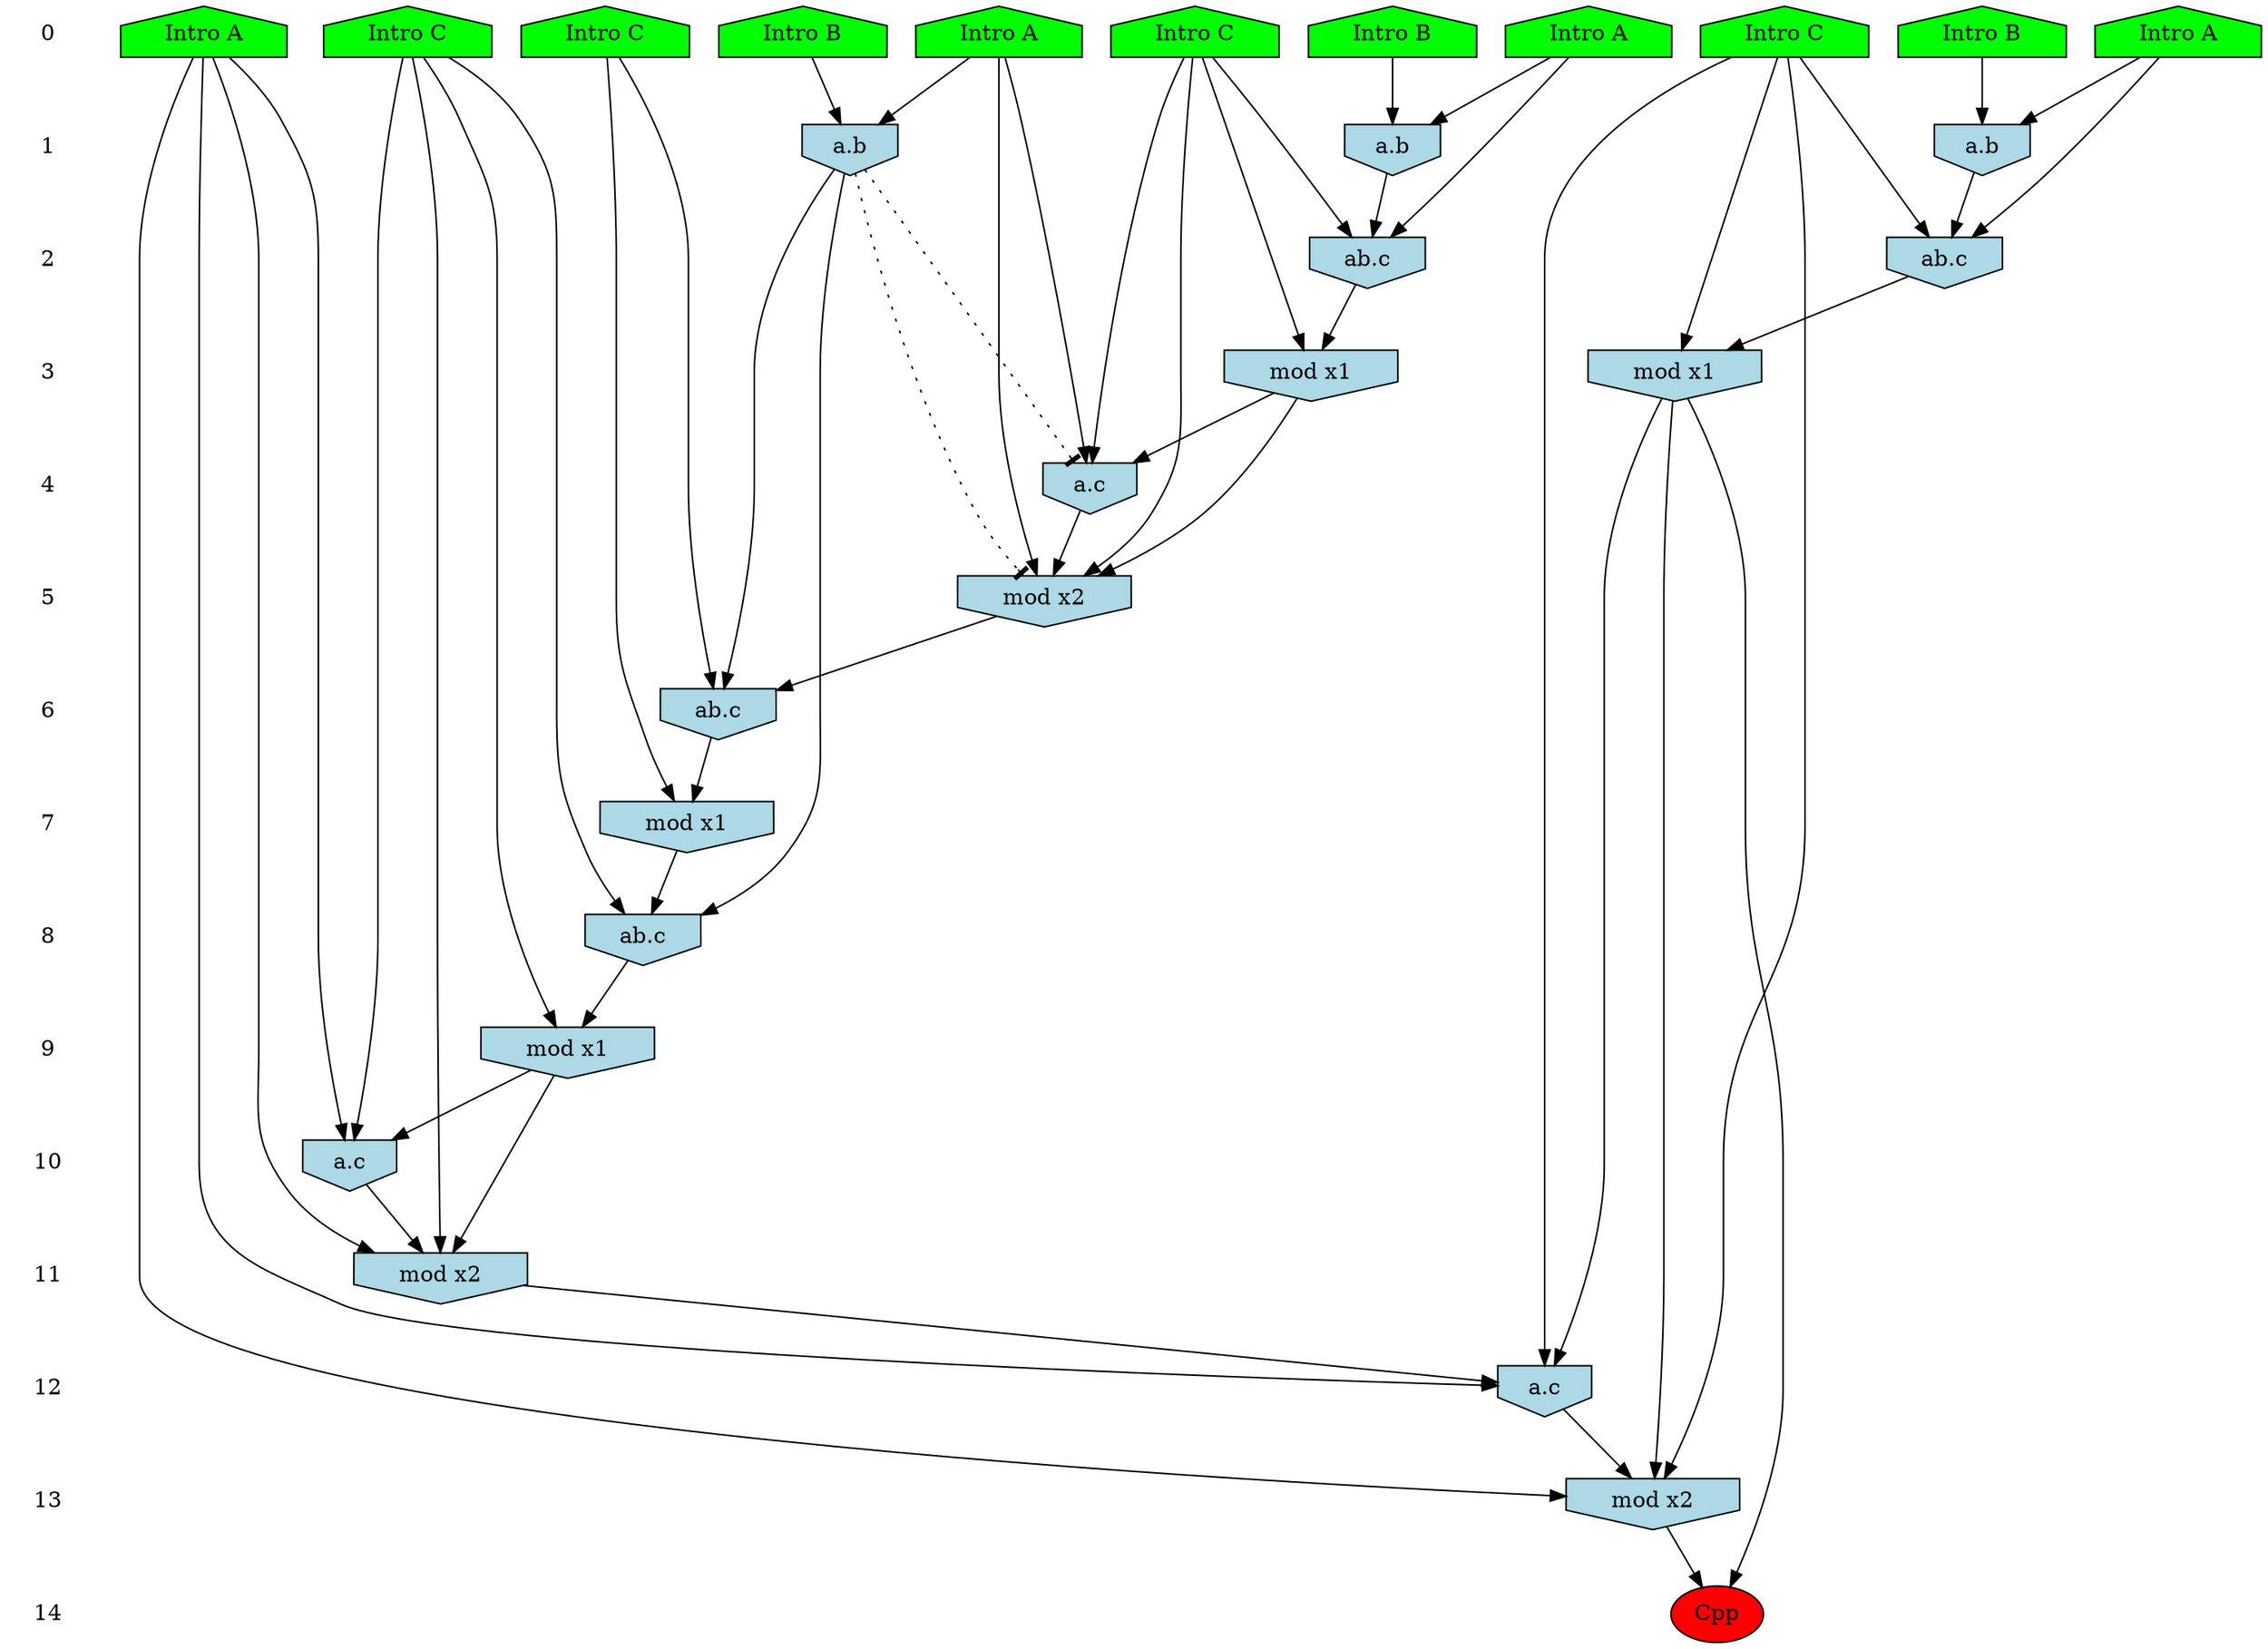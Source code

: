 /* Compression of 1 causal flows obtained in average at 9.557698E+00 t.u */
/* Compressed causal flows were: [1207] */
digraph G{
 ranksep=.5 ; 
{ rank = same ; "0" [shape=plaintext] ; node_1 [label ="Intro A", shape=house, style=filled, fillcolor=green] ;
node_2 [label ="Intro A", shape=house, style=filled, fillcolor=green] ;
node_3 [label ="Intro B", shape=house, style=filled, fillcolor=green] ;
node_4 [label ="Intro B", shape=house, style=filled, fillcolor=green] ;
node_5 [label ="Intro A", shape=house, style=filled, fillcolor=green] ;
node_6 [label ="Intro B", shape=house, style=filled, fillcolor=green] ;
node_7 [label ="Intro A", shape=house, style=filled, fillcolor=green] ;
node_8 [label ="Intro C", shape=house, style=filled, fillcolor=green] ;
node_9 [label ="Intro C", shape=house, style=filled, fillcolor=green] ;
node_10 [label ="Intro C", shape=house, style=filled, fillcolor=green] ;
node_11 [label ="Intro C", shape=house, style=filled, fillcolor=green] ;
}
{ rank = same ; "1" [shape=plaintext] ; node_12 [label="a.b", shape=invhouse, style=filled, fillcolor = lightblue] ;
node_17 [label="a.b", shape=invhouse, style=filled, fillcolor = lightblue] ;
node_23 [label="a.b", shape=invhouse, style=filled, fillcolor = lightblue] ;
}
{ rank = same ; "2" [shape=plaintext] ; node_13 [label="ab.c", shape=invhouse, style=filled, fillcolor = lightblue] ;
node_24 [label="ab.c", shape=invhouse, style=filled, fillcolor = lightblue] ;
}
{ rank = same ; "3" [shape=plaintext] ; node_14 [label="mod x1", shape=invhouse, style=filled, fillcolor = lightblue] ;
node_25 [label="mod x1", shape=invhouse, style=filled, fillcolor = lightblue] ;
}
{ rank = same ; "4" [shape=plaintext] ; node_15 [label="a.c", shape=invhouse, style=filled, fillcolor = lightblue] ;
}
{ rank = same ; "5" [shape=plaintext] ; node_16 [label="mod x2", shape=invhouse, style=filled, fillcolor = lightblue] ;
}
{ rank = same ; "6" [shape=plaintext] ; node_18 [label="ab.c", shape=invhouse, style=filled, fillcolor = lightblue] ;
}
{ rank = same ; "7" [shape=plaintext] ; node_19 [label="mod x1", shape=invhouse, style=filled, fillcolor = lightblue] ;
}
{ rank = same ; "8" [shape=plaintext] ; node_20 [label="ab.c", shape=invhouse, style=filled, fillcolor = lightblue] ;
}
{ rank = same ; "9" [shape=plaintext] ; node_21 [label="mod x1", shape=invhouse, style=filled, fillcolor = lightblue] ;
}
{ rank = same ; "10" [shape=plaintext] ; node_22 [label="a.c", shape=invhouse, style=filled, fillcolor = lightblue] ;
}
{ rank = same ; "11" [shape=plaintext] ; node_26 [label="mod x2", shape=invhouse, style=filled, fillcolor = lightblue] ;
}
{ rank = same ; "12" [shape=plaintext] ; node_27 [label="a.c", shape=invhouse, style=filled, fillcolor = lightblue] ;
}
{ rank = same ; "13" [shape=plaintext] ; node_28 [label="mod x2", shape=invhouse, style=filled, fillcolor = lightblue] ;
}
{ rank = same ; "14" [shape=plaintext] ; node_29 [label ="Cpp", style=filled, fillcolor=red] ;
}
"0" -> "1" [style="invis"]; 
"1" -> "2" [style="invis"]; 
"2" -> "3" [style="invis"]; 
"3" -> "4" [style="invis"]; 
"4" -> "5" [style="invis"]; 
"5" -> "6" [style="invis"]; 
"6" -> "7" [style="invis"]; 
"7" -> "8" [style="invis"]; 
"8" -> "9" [style="invis"]; 
"9" -> "10" [style="invis"]; 
"10" -> "11" [style="invis"]; 
"11" -> "12" [style="invis"]; 
"12" -> "13" [style="invis"]; 
"13" -> "14" [style="invis"]; 
node_1 -> node_12
node_3 -> node_12
node_1 -> node_13
node_11 -> node_13
node_12 -> node_13
node_11 -> node_14
node_13 -> node_14
node_7 -> node_15
node_11 -> node_15
node_14 -> node_15
node_7 -> node_16
node_11 -> node_16
node_14 -> node_16
node_15 -> node_16
node_4 -> node_17
node_7 -> node_17
node_8 -> node_18
node_16 -> node_18
node_17 -> node_18
node_8 -> node_19
node_18 -> node_19
node_10 -> node_20
node_17 -> node_20
node_19 -> node_20
node_10 -> node_21
node_20 -> node_21
node_5 -> node_22
node_10 -> node_22
node_21 -> node_22
node_2 -> node_23
node_6 -> node_23
node_2 -> node_24
node_9 -> node_24
node_23 -> node_24
node_9 -> node_25
node_24 -> node_25
node_5 -> node_26
node_10 -> node_26
node_21 -> node_26
node_22 -> node_26
node_5 -> node_27
node_9 -> node_27
node_25 -> node_27
node_26 -> node_27
node_5 -> node_28
node_9 -> node_28
node_25 -> node_28
node_27 -> node_28
node_25 -> node_29
node_28 -> node_29
node_17 -> node_16 [style=dotted, arrowhead = tee] 
node_17 -> node_15 [style=dotted, arrowhead = tee] 
}
/*
 Dot generation time: 0.000149
*/